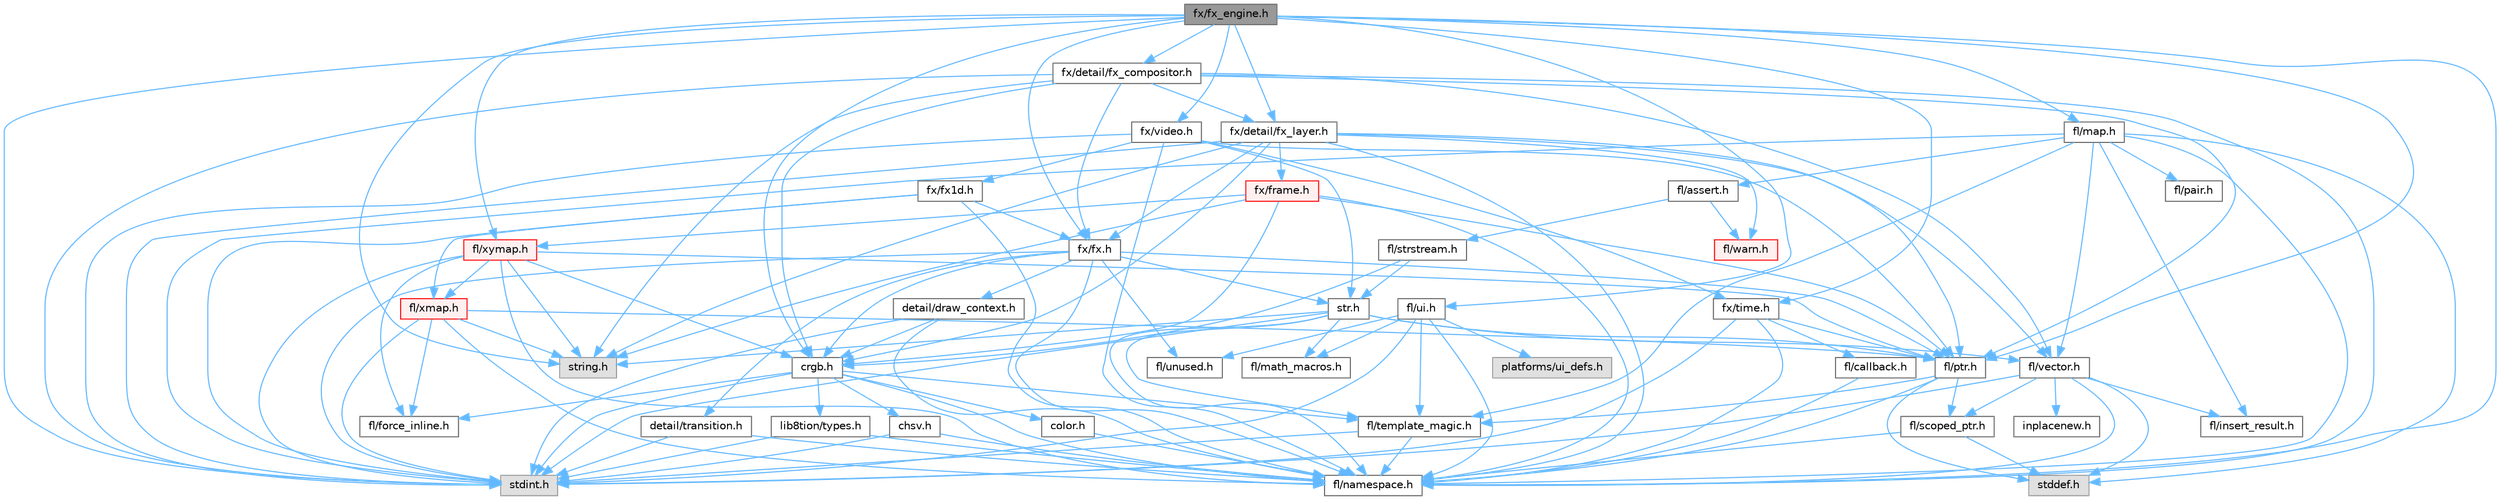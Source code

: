 digraph "fx/fx_engine.h"
{
 // INTERACTIVE_SVG=YES
 // LATEX_PDF_SIZE
  bgcolor="transparent";
  edge [fontname=Helvetica,fontsize=10,labelfontname=Helvetica,labelfontsize=10];
  node [fontname=Helvetica,fontsize=10,shape=box,height=0.2,width=0.4];
  Node1 [id="Node000001",label="fx/fx_engine.h",height=0.2,width=0.4,color="gray40", fillcolor="grey60", style="filled", fontcolor="black",tooltip=" "];
  Node1 -> Node2 [id="edge1_Node000001_Node000002",color="steelblue1",style="solid",tooltip=" "];
  Node2 [id="Node000002",label="stdint.h",height=0.2,width=0.4,color="grey60", fillcolor="#E0E0E0", style="filled",tooltip=" "];
  Node1 -> Node3 [id="edge2_Node000001_Node000003",color="steelblue1",style="solid",tooltip=" "];
  Node3 [id="Node000003",label="string.h",height=0.2,width=0.4,color="grey60", fillcolor="#E0E0E0", style="filled",tooltip=" "];
  Node1 -> Node4 [id="edge3_Node000001_Node000004",color="steelblue1",style="solid",tooltip=" "];
  Node4 [id="Node000004",label="crgb.h",height=0.2,width=0.4,color="grey40", fillcolor="white", style="filled",URL="$db/dd1/crgb_8h.html",tooltip="Defines the red, green, and blue (RGB) pixel struct."];
  Node4 -> Node2 [id="edge4_Node000004_Node000002",color="steelblue1",style="solid",tooltip=" "];
  Node4 -> Node5 [id="edge5_Node000004_Node000005",color="steelblue1",style="solid",tooltip=" "];
  Node5 [id="Node000005",label="chsv.h",height=0.2,width=0.4,color="grey40", fillcolor="white", style="filled",URL="$d8/dd0/chsv_8h.html",tooltip="Defines the hue, saturation, and value (HSV) pixel struct."];
  Node5 -> Node2 [id="edge6_Node000005_Node000002",color="steelblue1",style="solid",tooltip=" "];
  Node5 -> Node6 [id="edge7_Node000005_Node000006",color="steelblue1",style="solid",tooltip=" "];
  Node6 [id="Node000006",label="fl/namespace.h",height=0.2,width=0.4,color="grey40", fillcolor="white", style="filled",URL="$df/d2a/namespace_8h.html",tooltip="Implements the FastLED namespace macros."];
  Node4 -> Node6 [id="edge8_Node000004_Node000006",color="steelblue1",style="solid",tooltip=" "];
  Node4 -> Node7 [id="edge9_Node000004_Node000007",color="steelblue1",style="solid",tooltip=" "];
  Node7 [id="Node000007",label="color.h",height=0.2,width=0.4,color="grey40", fillcolor="white", style="filled",URL="$d2/d6b/src_2color_8h.html",tooltip="Contains definitions for color correction and temperature."];
  Node7 -> Node6 [id="edge10_Node000007_Node000006",color="steelblue1",style="solid",tooltip=" "];
  Node4 -> Node8 [id="edge11_Node000004_Node000008",color="steelblue1",style="solid",tooltip=" "];
  Node8 [id="Node000008",label="lib8tion/types.h",height=0.2,width=0.4,color="grey40", fillcolor="white", style="filled",URL="$d9/ddf/lib8tion_2types_8h.html",tooltip="Defines fractional types used for lib8tion functions."];
  Node8 -> Node2 [id="edge12_Node000008_Node000002",color="steelblue1",style="solid",tooltip=" "];
  Node8 -> Node6 [id="edge13_Node000008_Node000006",color="steelblue1",style="solid",tooltip=" "];
  Node4 -> Node9 [id="edge14_Node000004_Node000009",color="steelblue1",style="solid",tooltip=" "];
  Node9 [id="Node000009",label="fl/force_inline.h",height=0.2,width=0.4,color="grey40", fillcolor="white", style="filled",URL="$d8/d2d/fl_2force__inline_8h.html",tooltip=" "];
  Node4 -> Node10 [id="edge15_Node000004_Node000010",color="steelblue1",style="solid",tooltip=" "];
  Node10 [id="Node000010",label="fl/template_magic.h",height=0.2,width=0.4,color="grey40", fillcolor="white", style="filled",URL="$d8/d0c/template__magic_8h.html",tooltip=" "];
  Node10 -> Node2 [id="edge16_Node000010_Node000002",color="steelblue1",style="solid",tooltip=" "];
  Node10 -> Node6 [id="edge17_Node000010_Node000006",color="steelblue1",style="solid",tooltip=" "];
  Node1 -> Node11 [id="edge18_Node000001_Node000011",color="steelblue1",style="solid",tooltip=" "];
  Node11 [id="Node000011",label="fl/map.h",height=0.2,width=0.4,color="grey40", fillcolor="white", style="filled",URL="$dc/db7/map_8h.html",tooltip=" "];
  Node11 -> Node2 [id="edge19_Node000011_Node000002",color="steelblue1",style="solid",tooltip=" "];
  Node11 -> Node12 [id="edge20_Node000011_Node000012",color="steelblue1",style="solid",tooltip=" "];
  Node12 [id="Node000012",label="stddef.h",height=0.2,width=0.4,color="grey60", fillcolor="#E0E0E0", style="filled",tooltip=" "];
  Node11 -> Node6 [id="edge21_Node000011_Node000006",color="steelblue1",style="solid",tooltip=" "];
  Node11 -> Node13 [id="edge22_Node000011_Node000013",color="steelblue1",style="solid",tooltip=" "];
  Node13 [id="Node000013",label="fl/vector.h",height=0.2,width=0.4,color="grey40", fillcolor="white", style="filled",URL="$d6/d68/vector_8h.html",tooltip=" "];
  Node13 -> Node2 [id="edge23_Node000013_Node000002",color="steelblue1",style="solid",tooltip=" "];
  Node13 -> Node12 [id="edge24_Node000013_Node000012",color="steelblue1",style="solid",tooltip=" "];
  Node13 -> Node14 [id="edge25_Node000013_Node000014",color="steelblue1",style="solid",tooltip=" "];
  Node14 [id="Node000014",label="inplacenew.h",height=0.2,width=0.4,color="grey40", fillcolor="white", style="filled",URL="$db/d36/inplacenew_8h.html",tooltip=" "];
  Node13 -> Node6 [id="edge26_Node000013_Node000006",color="steelblue1",style="solid",tooltip=" "];
  Node13 -> Node15 [id="edge27_Node000013_Node000015",color="steelblue1",style="solid",tooltip=" "];
  Node15 [id="Node000015",label="fl/scoped_ptr.h",height=0.2,width=0.4,color="grey40", fillcolor="white", style="filled",URL="$df/d28/fl_2scoped__ptr_8h.html",tooltip=" "];
  Node15 -> Node12 [id="edge28_Node000015_Node000012",color="steelblue1",style="solid",tooltip=" "];
  Node15 -> Node6 [id="edge29_Node000015_Node000006",color="steelblue1",style="solid",tooltip=" "];
  Node13 -> Node16 [id="edge30_Node000013_Node000016",color="steelblue1",style="solid",tooltip=" "];
  Node16 [id="Node000016",label="fl/insert_result.h",height=0.2,width=0.4,color="grey40", fillcolor="white", style="filled",URL="$d1/d22/insert__result_8h.html",tooltip=" "];
  Node11 -> Node10 [id="edge31_Node000011_Node000010",color="steelblue1",style="solid",tooltip=" "];
  Node11 -> Node16 [id="edge32_Node000011_Node000016",color="steelblue1",style="solid",tooltip=" "];
  Node11 -> Node17 [id="edge33_Node000011_Node000017",color="steelblue1",style="solid",tooltip=" "];
  Node17 [id="Node000017",label="fl/pair.h",height=0.2,width=0.4,color="grey40", fillcolor="white", style="filled",URL="$d3/d41/pair_8h.html",tooltip=" "];
  Node11 -> Node18 [id="edge34_Node000011_Node000018",color="steelblue1",style="solid",tooltip=" "];
  Node18 [id="Node000018",label="fl/assert.h",height=0.2,width=0.4,color="grey40", fillcolor="white", style="filled",URL="$dc/da7/assert_8h.html",tooltip=" "];
  Node18 -> Node19 [id="edge35_Node000018_Node000019",color="steelblue1",style="solid",tooltip=" "];
  Node19 [id="Node000019",label="fl/warn.h",height=0.2,width=0.4,color="red", fillcolor="#FFF0F0", style="filled",URL="$de/d77/warn_8h.html",tooltip=" "];
  Node18 -> Node21 [id="edge36_Node000018_Node000021",color="steelblue1",style="solid",tooltip=" "];
  Node21 [id="Node000021",label="fl/strstream.h",height=0.2,width=0.4,color="grey40", fillcolor="white", style="filled",URL="$d8/d00/strstream_8h.html",tooltip=" "];
  Node21 -> Node4 [id="edge37_Node000021_Node000004",color="steelblue1",style="solid",tooltip=" "];
  Node21 -> Node22 [id="edge38_Node000021_Node000022",color="steelblue1",style="solid",tooltip=" "];
  Node22 [id="Node000022",label="str.h",height=0.2,width=0.4,color="grey40", fillcolor="white", style="filled",URL="$dc/d0e/fl_2str_8h.html",tooltip=" "];
  Node22 -> Node3 [id="edge39_Node000022_Node000003",color="steelblue1",style="solid",tooltip=" "];
  Node22 -> Node2 [id="edge40_Node000022_Node000002",color="steelblue1",style="solid",tooltip=" "];
  Node22 -> Node23 [id="edge41_Node000022_Node000023",color="steelblue1",style="solid",tooltip=" "];
  Node23 [id="Node000023",label="fl/ptr.h",height=0.2,width=0.4,color="grey40", fillcolor="white", style="filled",URL="$d7/df1/fl_2ptr_8h.html",tooltip=" "];
  Node23 -> Node12 [id="edge42_Node000023_Node000012",color="steelblue1",style="solid",tooltip=" "];
  Node23 -> Node6 [id="edge43_Node000023_Node000006",color="steelblue1",style="solid",tooltip=" "];
  Node23 -> Node15 [id="edge44_Node000023_Node000015",color="steelblue1",style="solid",tooltip=" "];
  Node23 -> Node10 [id="edge45_Node000023_Node000010",color="steelblue1",style="solid",tooltip=" "];
  Node22 -> Node10 [id="edge46_Node000022_Node000010",color="steelblue1",style="solid",tooltip=" "];
  Node22 -> Node13 [id="edge47_Node000022_Node000013",color="steelblue1",style="solid",tooltip=" "];
  Node22 -> Node6 [id="edge48_Node000022_Node000006",color="steelblue1",style="solid",tooltip=" "];
  Node22 -> Node24 [id="edge49_Node000022_Node000024",color="steelblue1",style="solid",tooltip=" "];
  Node24 [id="Node000024",label="fl/math_macros.h",height=0.2,width=0.4,color="grey40", fillcolor="white", style="filled",URL="$d0/d19/fl_2math__macros_8h.html",tooltip=" "];
  Node1 -> Node25 [id="edge50_Node000001_Node000025",color="steelblue1",style="solid",tooltip=" "];
  Node25 [id="Node000025",label="fx/fx.h",height=0.2,width=0.4,color="grey40", fillcolor="white", style="filled",URL="$d2/d0c/fx_8h.html",tooltip=" "];
  Node25 -> Node2 [id="edge51_Node000025_Node000002",color="steelblue1",style="solid",tooltip=" "];
  Node25 -> Node4 [id="edge52_Node000025_Node000004",color="steelblue1",style="solid",tooltip=" "];
  Node25 -> Node6 [id="edge53_Node000025_Node000006",color="steelblue1",style="solid",tooltip=" "];
  Node25 -> Node23 [id="edge54_Node000025_Node000023",color="steelblue1",style="solid",tooltip=" "];
  Node25 -> Node26 [id="edge55_Node000025_Node000026",color="steelblue1",style="solid",tooltip=" "];
  Node26 [id="Node000026",label="detail/draw_context.h",height=0.2,width=0.4,color="grey40", fillcolor="white", style="filled",URL="$db/ded/draw__context_8h.html",tooltip=" "];
  Node26 -> Node2 [id="edge56_Node000026_Node000002",color="steelblue1",style="solid",tooltip=" "];
  Node26 -> Node6 [id="edge57_Node000026_Node000006",color="steelblue1",style="solid",tooltip=" "];
  Node26 -> Node4 [id="edge58_Node000026_Node000004",color="steelblue1",style="solid",tooltip=" "];
  Node25 -> Node27 [id="edge59_Node000025_Node000027",color="steelblue1",style="solid",tooltip=" "];
  Node27 [id="Node000027",label="detail/transition.h",height=0.2,width=0.4,color="grey40", fillcolor="white", style="filled",URL="$d7/df7/transition_8h.html",tooltip=" "];
  Node27 -> Node2 [id="edge60_Node000027_Node000002",color="steelblue1",style="solid",tooltip=" "];
  Node27 -> Node6 [id="edge61_Node000027_Node000006",color="steelblue1",style="solid",tooltip=" "];
  Node25 -> Node22 [id="edge62_Node000025_Node000022",color="steelblue1",style="solid",tooltip=" "];
  Node25 -> Node28 [id="edge63_Node000025_Node000028",color="steelblue1",style="solid",tooltip=" "];
  Node28 [id="Node000028",label="fl/unused.h",height=0.2,width=0.4,color="grey40", fillcolor="white", style="filled",URL="$d8/d4b/unused_8h.html",tooltip=" "];
  Node1 -> Node29 [id="edge64_Node000001_Node000029",color="steelblue1",style="solid",tooltip=" "];
  Node29 [id="Node000029",label="fx/detail/fx_compositor.h",height=0.2,width=0.4,color="grey40", fillcolor="white", style="filled",URL="$d5/d6b/fx__compositor_8h.html",tooltip=" "];
  Node29 -> Node2 [id="edge65_Node000029_Node000002",color="steelblue1",style="solid",tooltip=" "];
  Node29 -> Node3 [id="edge66_Node000029_Node000003",color="steelblue1",style="solid",tooltip=" "];
  Node29 -> Node4 [id="edge67_Node000029_Node000004",color="steelblue1",style="solid",tooltip=" "];
  Node29 -> Node13 [id="edge68_Node000029_Node000013",color="steelblue1",style="solid",tooltip=" "];
  Node29 -> Node25 [id="edge69_Node000029_Node000025",color="steelblue1",style="solid",tooltip=" "];
  Node29 -> Node30 [id="edge70_Node000029_Node000030",color="steelblue1",style="solid",tooltip=" "];
  Node30 [id="Node000030",label="fx/detail/fx_layer.h",height=0.2,width=0.4,color="grey40", fillcolor="white", style="filled",URL="$d7/d2f/fx__layer_8h.html",tooltip=" "];
  Node30 -> Node2 [id="edge71_Node000030_Node000002",color="steelblue1",style="solid",tooltip=" "];
  Node30 -> Node3 [id="edge72_Node000030_Node000003",color="steelblue1",style="solid",tooltip=" "];
  Node30 -> Node4 [id="edge73_Node000030_Node000004",color="steelblue1",style="solid",tooltip=" "];
  Node30 -> Node13 [id="edge74_Node000030_Node000013",color="steelblue1",style="solid",tooltip=" "];
  Node30 -> Node25 [id="edge75_Node000030_Node000025",color="steelblue1",style="solid",tooltip=" "];
  Node30 -> Node6 [id="edge76_Node000030_Node000006",color="steelblue1",style="solid",tooltip=" "];
  Node30 -> Node23 [id="edge77_Node000030_Node000023",color="steelblue1",style="solid",tooltip=" "];
  Node30 -> Node31 [id="edge78_Node000030_Node000031",color="steelblue1",style="solid",tooltip=" "];
  Node31 [id="Node000031",label="fx/frame.h",height=0.2,width=0.4,color="red", fillcolor="#FFF0F0", style="filled",URL="$df/d7d/frame_8h.html",tooltip=" "];
  Node31 -> Node3 [id="edge79_Node000031_Node000003",color="steelblue1",style="solid",tooltip=" "];
  Node31 -> Node6 [id="edge80_Node000031_Node000006",color="steelblue1",style="solid",tooltip=" "];
  Node31 -> Node4 [id="edge81_Node000031_Node000004",color="steelblue1",style="solid",tooltip=" "];
  Node31 -> Node23 [id="edge82_Node000031_Node000023",color="steelblue1",style="solid",tooltip=" "];
  Node31 -> Node32 [id="edge83_Node000031_Node000032",color="steelblue1",style="solid",tooltip=" "];
  Node32 [id="Node000032",label="fl/xymap.h",height=0.2,width=0.4,color="red", fillcolor="#FFF0F0", style="filled",URL="$d6/dc9/fl_2xymap_8h.html",tooltip=" "];
  Node32 -> Node2 [id="edge84_Node000032_Node000002",color="steelblue1",style="solid",tooltip=" "];
  Node32 -> Node3 [id="edge85_Node000032_Node000003",color="steelblue1",style="solid",tooltip=" "];
  Node32 -> Node4 [id="edge86_Node000032_Node000004",color="steelblue1",style="solid",tooltip=" "];
  Node32 -> Node9 [id="edge87_Node000032_Node000009",color="steelblue1",style="solid",tooltip=" "];
  Node32 -> Node6 [id="edge88_Node000032_Node000006",color="steelblue1",style="solid",tooltip=" "];
  Node32 -> Node23 [id="edge89_Node000032_Node000023",color="steelblue1",style="solid",tooltip=" "];
  Node32 -> Node35 [id="edge90_Node000032_Node000035",color="steelblue1",style="solid",tooltip=" "];
  Node35 [id="Node000035",label="fl/xmap.h",height=0.2,width=0.4,color="red", fillcolor="#FFF0F0", style="filled",URL="$d5/d22/fl_2xmap_8h.html",tooltip=" "];
  Node35 -> Node2 [id="edge91_Node000035_Node000002",color="steelblue1",style="solid",tooltip=" "];
  Node35 -> Node3 [id="edge92_Node000035_Node000003",color="steelblue1",style="solid",tooltip=" "];
  Node35 -> Node9 [id="edge93_Node000035_Node000009",color="steelblue1",style="solid",tooltip=" "];
  Node35 -> Node23 [id="edge94_Node000035_Node000023",color="steelblue1",style="solid",tooltip=" "];
  Node35 -> Node6 [id="edge95_Node000035_Node000006",color="steelblue1",style="solid",tooltip=" "];
  Node30 -> Node19 [id="edge96_Node000030_Node000019",color="steelblue1",style="solid",tooltip=" "];
  Node29 -> Node6 [id="edge97_Node000029_Node000006",color="steelblue1",style="solid",tooltip=" "];
  Node29 -> Node23 [id="edge98_Node000029_Node000023",color="steelblue1",style="solid",tooltip=" "];
  Node1 -> Node30 [id="edge99_Node000001_Node000030",color="steelblue1",style="solid",tooltip=" "];
  Node1 -> Node6 [id="edge100_Node000001_Node000006",color="steelblue1",style="solid",tooltip=" "];
  Node1 -> Node23 [id="edge101_Node000001_Node000023",color="steelblue1",style="solid",tooltip=" "];
  Node1 -> Node36 [id="edge102_Node000001_Node000036",color="steelblue1",style="solid",tooltip=" "];
  Node36 [id="Node000036",label="fl/ui.h",height=0.2,width=0.4,color="grey40", fillcolor="white", style="filled",URL="$d9/d3b/ui_8h.html",tooltip=" "];
  Node36 -> Node2 [id="edge103_Node000036_Node000002",color="steelblue1",style="solid",tooltip=" "];
  Node36 -> Node24 [id="edge104_Node000036_Node000024",color="steelblue1",style="solid",tooltip=" "];
  Node36 -> Node6 [id="edge105_Node000036_Node000006",color="steelblue1",style="solid",tooltip=" "];
  Node36 -> Node10 [id="edge106_Node000036_Node000010",color="steelblue1",style="solid",tooltip=" "];
  Node36 -> Node28 [id="edge107_Node000036_Node000028",color="steelblue1",style="solid",tooltip=" "];
  Node36 -> Node37 [id="edge108_Node000036_Node000037",color="steelblue1",style="solid",tooltip=" "];
  Node37 [id="Node000037",label="platforms/ui_defs.h",height=0.2,width=0.4,color="grey60", fillcolor="#E0E0E0", style="filled",tooltip=" "];
  Node1 -> Node38 [id="edge109_Node000001_Node000038",color="steelblue1",style="solid",tooltip=" "];
  Node38 [id="Node000038",label="fx/time.h",height=0.2,width=0.4,color="grey40", fillcolor="white", style="filled",URL="$de/df7/time_8h.html",tooltip=" "];
  Node38 -> Node2 [id="edge110_Node000038_Node000002",color="steelblue1",style="solid",tooltip=" "];
  Node38 -> Node23 [id="edge111_Node000038_Node000023",color="steelblue1",style="solid",tooltip=" "];
  Node38 -> Node39 [id="edge112_Node000038_Node000039",color="steelblue1",style="solid",tooltip=" "];
  Node39 [id="Node000039",label="fl/callback.h",height=0.2,width=0.4,color="grey40", fillcolor="white", style="filled",URL="$da/d05/callback_8h.html",tooltip=" "];
  Node39 -> Node6 [id="edge113_Node000039_Node000006",color="steelblue1",style="solid",tooltip=" "];
  Node38 -> Node6 [id="edge114_Node000038_Node000006",color="steelblue1",style="solid",tooltip=" "];
  Node1 -> Node40 [id="edge115_Node000001_Node000040",color="steelblue1",style="solid",tooltip=" "];
  Node40 [id="Node000040",label="fx/video.h",height=0.2,width=0.4,color="grey40", fillcolor="white", style="filled",URL="$dd/d78/video_8h.html",tooltip=" "];
  Node40 -> Node2 [id="edge116_Node000040_Node000002",color="steelblue1",style="solid",tooltip=" "];
  Node40 -> Node6 [id="edge117_Node000040_Node000006",color="steelblue1",style="solid",tooltip=" "];
  Node40 -> Node23 [id="edge118_Node000040_Node000023",color="steelblue1",style="solid",tooltip=" "];
  Node40 -> Node41 [id="edge119_Node000040_Node000041",color="steelblue1",style="solid",tooltip=" "];
  Node41 [id="Node000041",label="fx/fx1d.h",height=0.2,width=0.4,color="grey40", fillcolor="white", style="filled",URL="$da/d81/fx1d_8h.html",tooltip=" "];
  Node41 -> Node2 [id="edge120_Node000041_Node000002",color="steelblue1",style="solid",tooltip=" "];
  Node41 -> Node6 [id="edge121_Node000041_Node000006",color="steelblue1",style="solid",tooltip=" "];
  Node41 -> Node35 [id="edge122_Node000041_Node000035",color="steelblue1",style="solid",tooltip=" "];
  Node41 -> Node25 [id="edge123_Node000041_Node000025",color="steelblue1",style="solid",tooltip=" "];
  Node40 -> Node38 [id="edge124_Node000040_Node000038",color="steelblue1",style="solid",tooltip=" "];
  Node40 -> Node22 [id="edge125_Node000040_Node000022",color="steelblue1",style="solid",tooltip=" "];
  Node1 -> Node32 [id="edge126_Node000001_Node000032",color="steelblue1",style="solid",tooltip=" "];
}
